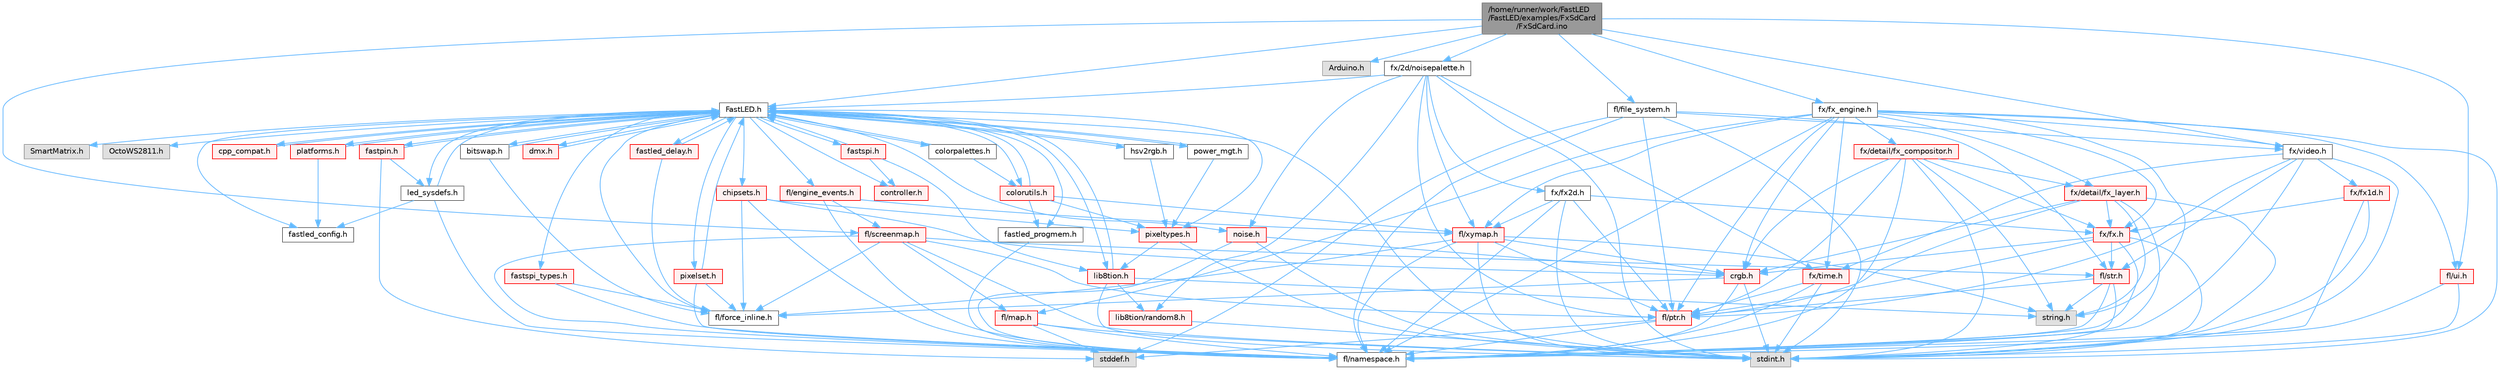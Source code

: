 digraph "/home/runner/work/FastLED/FastLED/examples/FxSdCard/FxSdCard.ino"
{
 // LATEX_PDF_SIZE
  bgcolor="transparent";
  edge [fontname=Helvetica,fontsize=10,labelfontname=Helvetica,labelfontsize=10];
  node [fontname=Helvetica,fontsize=10,shape=box,height=0.2,width=0.4];
  Node1 [id="Node000001",label="/home/runner/work/FastLED\l/FastLED/examples/FxSdCard\l/FxSdCard.ino",height=0.2,width=0.4,color="gray40", fillcolor="grey60", style="filled", fontcolor="black",tooltip=" "];
  Node1 -> Node2 [id="edge1_Node000001_Node000002",color="steelblue1",style="solid",tooltip=" "];
  Node2 [id="Node000002",label="FastLED.h",height=0.2,width=0.4,color="grey40", fillcolor="white", style="filled",URL="$db/d97/_fast_l_e_d_8h.html",tooltip="central include file for FastLED, defines the CFastLED class/object"];
  Node2 -> Node3 [id="edge2_Node000002_Node000003",color="steelblue1",style="solid",tooltip=" "];
  Node3 [id="Node000003",label="stdint.h",height=0.2,width=0.4,color="grey60", fillcolor="#E0E0E0", style="filled",tooltip=" "];
  Node2 -> Node4 [id="edge3_Node000002_Node000004",color="steelblue1",style="solid",tooltip=" "];
  Node4 [id="Node000004",label="SmartMatrix.h",height=0.2,width=0.4,color="grey60", fillcolor="#E0E0E0", style="filled",tooltip=" "];
  Node2 -> Node5 [id="edge4_Node000002_Node000005",color="steelblue1",style="solid",tooltip=" "];
  Node5 [id="Node000005",label="OctoWS2811.h",height=0.2,width=0.4,color="grey60", fillcolor="#E0E0E0", style="filled",tooltip=" "];
  Node2 -> Node6 [id="edge5_Node000002_Node000006",color="steelblue1",style="solid",tooltip=" "];
  Node6 [id="Node000006",label="fl/force_inline.h",height=0.2,width=0.4,color="grey40", fillcolor="white", style="filled",URL="$d8/d2d/fl_2force__inline_8h.html",tooltip=" "];
  Node2 -> Node7 [id="edge6_Node000002_Node000007",color="steelblue1",style="solid",tooltip=" "];
  Node7 [id="Node000007",label="cpp_compat.h",height=0.2,width=0.4,color="red", fillcolor="#FFF0F0", style="filled",URL="$d9/d13/cpp__compat_8h.html",tooltip="Compatibility functions based on C++ version."];
  Node7 -> Node2 [id="edge7_Node000007_Node000002",color="steelblue1",style="solid",tooltip=" "];
  Node2 -> Node9 [id="edge8_Node000002_Node000009",color="steelblue1",style="solid",tooltip=" "];
  Node9 [id="Node000009",label="fastled_config.h",height=0.2,width=0.4,color="grey40", fillcolor="white", style="filled",URL="$d5/d11/fastled__config_8h.html",tooltip="Contains definitions that can be used to configure FastLED at compile time."];
  Node2 -> Node10 [id="edge9_Node000002_Node000010",color="steelblue1",style="solid",tooltip=" "];
  Node10 [id="Node000010",label="led_sysdefs.h",height=0.2,width=0.4,color="grey40", fillcolor="white", style="filled",URL="$d9/d3e/led__sysdefs_8h.html",tooltip="Determines which platform system definitions to include."];
  Node10 -> Node2 [id="edge10_Node000010_Node000002",color="steelblue1",style="solid",tooltip=" "];
  Node10 -> Node9 [id="edge11_Node000010_Node000009",color="steelblue1",style="solid",tooltip=" "];
  Node10 -> Node11 [id="edge12_Node000010_Node000011",color="steelblue1",style="solid",tooltip=" "];
  Node11 [id="Node000011",label="fl/namespace.h",height=0.2,width=0.4,color="grey40", fillcolor="white", style="filled",URL="$df/d2a/namespace_8h.html",tooltip="Implements the FastLED namespace macros."];
  Node2 -> Node12 [id="edge13_Node000002_Node000012",color="steelblue1",style="solid",tooltip=" "];
  Node12 [id="Node000012",label="fastled_delay.h",height=0.2,width=0.4,color="red", fillcolor="#FFF0F0", style="filled",URL="$d0/da8/fastled__delay_8h.html",tooltip="Utility functions and classes for managing delay cycles."];
  Node12 -> Node2 [id="edge14_Node000012_Node000002",color="steelblue1",style="solid",tooltip=" "];
  Node12 -> Node6 [id="edge15_Node000012_Node000006",color="steelblue1",style="solid",tooltip=" "];
  Node2 -> Node14 [id="edge16_Node000002_Node000014",color="steelblue1",style="solid",tooltip=" "];
  Node14 [id="Node000014",label="bitswap.h",height=0.2,width=0.4,color="grey40", fillcolor="white", style="filled",URL="$de/ded/bitswap_8h.html",tooltip="Functions for doing a rotation of bits/bytes used by parallel output."];
  Node14 -> Node2 [id="edge17_Node000014_Node000002",color="steelblue1",style="solid",tooltip=" "];
  Node14 -> Node6 [id="edge18_Node000014_Node000006",color="steelblue1",style="solid",tooltip=" "];
  Node2 -> Node15 [id="edge19_Node000002_Node000015",color="steelblue1",style="solid",tooltip=" "];
  Node15 [id="Node000015",label="controller.h",height=0.2,width=0.4,color="red", fillcolor="#FFF0F0", style="filled",URL="$d2/dd9/controller_8h.html",tooltip="deprecated: base definitions used by led controllers for writing out led data"];
  Node2 -> Node63 [id="edge20_Node000002_Node000063",color="steelblue1",style="solid",tooltip=" "];
  Node63 [id="Node000063",label="fastpin.h",height=0.2,width=0.4,color="red", fillcolor="#FFF0F0", style="filled",URL="$db/d65/fastpin_8h.html",tooltip="Class base definitions for defining fast pin access."];
  Node63 -> Node2 [id="edge21_Node000063_Node000002",color="steelblue1",style="solid",tooltip=" "];
  Node63 -> Node10 [id="edge22_Node000063_Node000010",color="steelblue1",style="solid",tooltip=" "];
  Node63 -> Node17 [id="edge23_Node000063_Node000017",color="steelblue1",style="solid",tooltip=" "];
  Node17 [id="Node000017",label="stddef.h",height=0.2,width=0.4,color="grey60", fillcolor="#E0E0E0", style="filled",tooltip=" "];
  Node2 -> Node64 [id="edge24_Node000002_Node000064",color="steelblue1",style="solid",tooltip=" "];
  Node64 [id="Node000064",label="fastspi_types.h",height=0.2,width=0.4,color="red", fillcolor="#FFF0F0", style="filled",URL="$d2/ddb/fastspi__types_8h.html",tooltip="Data types and constants used by SPI interfaces."];
  Node64 -> Node6 [id="edge25_Node000064_Node000006",color="steelblue1",style="solid",tooltip=" "];
  Node64 -> Node11 [id="edge26_Node000064_Node000011",color="steelblue1",style="solid",tooltip=" "];
  Node2 -> Node65 [id="edge27_Node000002_Node000065",color="steelblue1",style="solid",tooltip=" "];
  Node65 [id="Node000065",label="dmx.h",height=0.2,width=0.4,color="red", fillcolor="#FFF0F0", style="filled",URL="$d3/de1/dmx_8h.html",tooltip="Defines the DMX512-based LED controllers."];
  Node65 -> Node2 [id="edge28_Node000065_Node000002",color="steelblue1",style="solid",tooltip=" "];
  Node2 -> Node68 [id="edge29_Node000002_Node000068",color="steelblue1",style="solid",tooltip=" "];
  Node68 [id="Node000068",label="platforms.h",height=0.2,width=0.4,color="red", fillcolor="#FFF0F0", style="filled",URL="$da/dc9/platforms_8h.html",tooltip="Determines which platforms headers to include."];
  Node68 -> Node2 [id="edge30_Node000068_Node000002",color="steelblue1",style="solid",tooltip=" "];
  Node68 -> Node9 [id="edge31_Node000068_Node000009",color="steelblue1",style="solid",tooltip=" "];
  Node2 -> Node70 [id="edge32_Node000002_Node000070",color="steelblue1",style="solid",tooltip=" "];
  Node70 [id="Node000070",label="fastled_progmem.h",height=0.2,width=0.4,color="grey40", fillcolor="white", style="filled",URL="$df/dab/fastled__progmem_8h.html",tooltip="Wrapper definitions to allow seamless use of PROGMEM in environments that have it."];
  Node70 -> Node11 [id="edge33_Node000070_Node000011",color="steelblue1",style="solid",tooltip=" "];
  Node2 -> Node19 [id="edge34_Node000002_Node000019",color="steelblue1",style="solid",tooltip=" "];
  Node19 [id="Node000019",label="lib8tion.h",height=0.2,width=0.4,color="red", fillcolor="#FFF0F0", style="filled",URL="$df/da5/lib8tion_8h.html",tooltip="Fast, efficient 8-bit math functions specifically designed for high-performance LED programming."];
  Node19 -> Node2 [id="edge35_Node000019_Node000002",color="steelblue1",style="solid",tooltip=" "];
  Node19 -> Node3 [id="edge36_Node000019_Node000003",color="steelblue1",style="solid",tooltip=" "];
  Node19 -> Node23 [id="edge37_Node000019_Node000023",color="steelblue1",style="solid",tooltip=" "];
  Node23 [id="Node000023",label="string.h",height=0.2,width=0.4,color="grey60", fillcolor="#E0E0E0", style="filled",tooltip=" "];
  Node19 -> Node31 [id="edge38_Node000019_Node000031",color="steelblue1",style="solid",tooltip=" "];
  Node31 [id="Node000031",label="lib8tion/random8.h",height=0.2,width=0.4,color="red", fillcolor="#FFF0F0", style="filled",URL="$d9/dfa/random8_8h.html",tooltip="Fast, efficient random number generators specifically designed for high-performance LED programming."];
  Node31 -> Node3 [id="edge39_Node000031_Node000003",color="steelblue1",style="solid",tooltip=" "];
  Node2 -> Node18 [id="edge40_Node000002_Node000018",color="steelblue1",style="solid",tooltip=" "];
  Node18 [id="Node000018",label="pixeltypes.h",height=0.2,width=0.4,color="red", fillcolor="#FFF0F0", style="filled",URL="$d2/dba/pixeltypes_8h.html",tooltip="Includes defintions for RGB and HSV pixels."];
  Node18 -> Node3 [id="edge41_Node000018_Node000003",color="steelblue1",style="solid",tooltip=" "];
  Node18 -> Node19 [id="edge42_Node000018_Node000019",color="steelblue1",style="solid",tooltip=" "];
  Node2 -> Node71 [id="edge43_Node000002_Node000071",color="steelblue1",style="solid",tooltip=" "];
  Node71 [id="Node000071",label="hsv2rgb.h",height=0.2,width=0.4,color="grey40", fillcolor="white", style="filled",URL="$de/d9a/hsv2rgb_8h.html",tooltip="Functions to convert from the HSV colorspace to the RGB colorspace."];
  Node71 -> Node2 [id="edge44_Node000071_Node000002",color="steelblue1",style="solid",tooltip=" "];
  Node71 -> Node18 [id="edge45_Node000071_Node000018",color="steelblue1",style="solid",tooltip=" "];
  Node2 -> Node72 [id="edge46_Node000002_Node000072",color="steelblue1",style="solid",tooltip=" "];
  Node72 [id="Node000072",label="colorutils.h",height=0.2,width=0.4,color="red", fillcolor="#FFF0F0", style="filled",URL="$d1/dfb/colorutils_8h.html",tooltip="Utility functions for color fill, palettes, blending, and more."];
  Node72 -> Node2 [id="edge47_Node000072_Node000002",color="steelblue1",style="solid",tooltip=" "];
  Node72 -> Node18 [id="edge48_Node000072_Node000018",color="steelblue1",style="solid",tooltip=" "];
  Node72 -> Node70 [id="edge49_Node000072_Node000070",color="steelblue1",style="solid",tooltip=" "];
  Node72 -> Node51 [id="edge50_Node000072_Node000051",color="steelblue1",style="solid",tooltip=" "];
  Node51 [id="Node000051",label="fl/xymap.h",height=0.2,width=0.4,color="red", fillcolor="#FFF0F0", style="filled",URL="$d6/dc9/fl_2xymap_8h.html",tooltip=" "];
  Node51 -> Node3 [id="edge51_Node000051_Node000003",color="steelblue1",style="solid",tooltip=" "];
  Node51 -> Node23 [id="edge52_Node000051_Node000023",color="steelblue1",style="solid",tooltip=" "];
  Node51 -> Node26 [id="edge53_Node000051_Node000026",color="steelblue1",style="solid",tooltip=" "];
  Node26 [id="Node000026",label="crgb.h",height=0.2,width=0.4,color="red", fillcolor="#FFF0F0", style="filled",URL="$db/dd1/crgb_8h.html",tooltip="Defines the red, green, and blue (RGB) pixel struct."];
  Node26 -> Node3 [id="edge54_Node000026_Node000003",color="steelblue1",style="solid",tooltip=" "];
  Node26 -> Node11 [id="edge55_Node000026_Node000011",color="steelblue1",style="solid",tooltip=" "];
  Node26 -> Node6 [id="edge56_Node000026_Node000006",color="steelblue1",style="solid",tooltip=" "];
  Node51 -> Node6 [id="edge57_Node000051_Node000006",color="steelblue1",style="solid",tooltip=" "];
  Node51 -> Node36 [id="edge58_Node000051_Node000036",color="steelblue1",style="solid",tooltip=" "];
  Node36 [id="Node000036",label="fl/ptr.h",height=0.2,width=0.4,color="red", fillcolor="#FFF0F0", style="filled",URL="$d7/df1/fl_2ptr_8h.html",tooltip=" "];
  Node36 -> Node17 [id="edge59_Node000036_Node000017",color="steelblue1",style="solid",tooltip=" "];
  Node36 -> Node11 [id="edge60_Node000036_Node000011",color="steelblue1",style="solid",tooltip=" "];
  Node51 -> Node11 [id="edge61_Node000051_Node000011",color="steelblue1",style="solid",tooltip=" "];
  Node2 -> Node74 [id="edge62_Node000002_Node000074",color="steelblue1",style="solid",tooltip=" "];
  Node74 [id="Node000074",label="pixelset.h",height=0.2,width=0.4,color="red", fillcolor="#FFF0F0", style="filled",URL="$d4/d46/pixelset_8h.html",tooltip="Declares classes for managing logical groups of LEDs."];
  Node74 -> Node2 [id="edge63_Node000074_Node000002",color="steelblue1",style="solid",tooltip=" "];
  Node74 -> Node6 [id="edge64_Node000074_Node000006",color="steelblue1",style="solid",tooltip=" "];
  Node74 -> Node11 [id="edge65_Node000074_Node000011",color="steelblue1",style="solid",tooltip=" "];
  Node2 -> Node76 [id="edge66_Node000002_Node000076",color="steelblue1",style="solid",tooltip=" "];
  Node76 [id="Node000076",label="colorpalettes.h",height=0.2,width=0.4,color="grey40", fillcolor="white", style="filled",URL="$dc/dcc/colorpalettes_8h.html",tooltip="Declarations for the predefined color palettes supplied by FastLED."];
  Node76 -> Node2 [id="edge67_Node000076_Node000002",color="steelblue1",style="solid",tooltip=" "];
  Node76 -> Node72 [id="edge68_Node000076_Node000072",color="steelblue1",style="solid",tooltip=" "];
  Node2 -> Node77 [id="edge69_Node000002_Node000077",color="steelblue1",style="solid",tooltip=" "];
  Node77 [id="Node000077",label="noise.h",height=0.2,width=0.4,color="red", fillcolor="#FFF0F0", style="filled",URL="$d1/d31/noise_8h.html",tooltip="Functions to generate and fill arrays with noise."];
  Node77 -> Node3 [id="edge70_Node000077_Node000003",color="steelblue1",style="solid",tooltip=" "];
  Node77 -> Node26 [id="edge71_Node000077_Node000026",color="steelblue1",style="solid",tooltip=" "];
  Node77 -> Node11 [id="edge72_Node000077_Node000011",color="steelblue1",style="solid",tooltip=" "];
  Node2 -> Node78 [id="edge73_Node000002_Node000078",color="steelblue1",style="solid",tooltip=" "];
  Node78 [id="Node000078",label="power_mgt.h",height=0.2,width=0.4,color="grey40", fillcolor="white", style="filled",URL="$dc/d5b/power__mgt_8h.html",tooltip="Functions to limit the power used by FastLED."];
  Node78 -> Node2 [id="edge74_Node000078_Node000002",color="steelblue1",style="solid",tooltip=" "];
  Node78 -> Node18 [id="edge75_Node000078_Node000018",color="steelblue1",style="solid",tooltip=" "];
  Node2 -> Node79 [id="edge76_Node000002_Node000079",color="steelblue1",style="solid",tooltip=" "];
  Node79 [id="Node000079",label="fastspi.h",height=0.2,width=0.4,color="red", fillcolor="#FFF0F0", style="filled",URL="$d6/ddc/fastspi_8h.html",tooltip="Serial peripheral interface (SPI) definitions per platform."];
  Node79 -> Node2 [id="edge77_Node000079_Node000002",color="steelblue1",style="solid",tooltip=" "];
  Node79 -> Node15 [id="edge78_Node000079_Node000015",color="steelblue1",style="solid",tooltip=" "];
  Node79 -> Node19 [id="edge79_Node000079_Node000019",color="steelblue1",style="solid",tooltip=" "];
  Node2 -> Node81 [id="edge80_Node000002_Node000081",color="steelblue1",style="solid",tooltip=" "];
  Node81 [id="Node000081",label="chipsets.h",height=0.2,width=0.4,color="red", fillcolor="#FFF0F0", style="filled",URL="$db/d66/chipsets_8h.html",tooltip="Contains the bulk of the definitions for the various LED chipsets supported."];
  Node81 -> Node18 [id="edge81_Node000081_Node000018",color="steelblue1",style="solid",tooltip=" "];
  Node81 -> Node6 [id="edge82_Node000081_Node000006",color="steelblue1",style="solid",tooltip=" "];
  Node81 -> Node26 [id="edge83_Node000081_Node000026",color="steelblue1",style="solid",tooltip=" "];
  Node81 -> Node11 [id="edge84_Node000081_Node000011",color="steelblue1",style="solid",tooltip=" "];
  Node2 -> Node49 [id="edge85_Node000002_Node000049",color="steelblue1",style="solid",tooltip=" "];
  Node49 [id="Node000049",label="fl/engine_events.h",height=0.2,width=0.4,color="red", fillcolor="#FFF0F0", style="filled",URL="$dc/dd9/fl_2engine__events_8h.html",tooltip=" "];
  Node49 -> Node51 [id="edge86_Node000049_Node000051",color="steelblue1",style="solid",tooltip=" "];
  Node49 -> Node55 [id="edge87_Node000049_Node000055",color="steelblue1",style="solid",tooltip=" "];
  Node55 [id="Node000055",label="fl/screenmap.h",height=0.2,width=0.4,color="red", fillcolor="#FFF0F0", style="filled",URL="$d7/d0d/fl_2screenmap_8h.html",tooltip=" "];
  Node55 -> Node3 [id="edge88_Node000055_Node000003",color="steelblue1",style="solid",tooltip=" "];
  Node55 -> Node6 [id="edge89_Node000055_Node000006",color="steelblue1",style="solid",tooltip=" "];
  Node55 -> Node36 [id="edge90_Node000055_Node000036",color="steelblue1",style="solid",tooltip=" "];
  Node55 -> Node56 [id="edge91_Node000055_Node000056",color="steelblue1",style="solid",tooltip=" "];
  Node56 [id="Node000056",label="fl/map.h",height=0.2,width=0.4,color="red", fillcolor="#FFF0F0", style="filled",URL="$dc/db7/map_8h.html",tooltip=" "];
  Node56 -> Node3 [id="edge92_Node000056_Node000003",color="steelblue1",style="solid",tooltip=" "];
  Node56 -> Node17 [id="edge93_Node000056_Node000017",color="steelblue1",style="solid",tooltip=" "];
  Node56 -> Node11 [id="edge94_Node000056_Node000011",color="steelblue1",style="solid",tooltip=" "];
  Node55 -> Node35 [id="edge95_Node000055_Node000035",color="steelblue1",style="solid",tooltip=" "];
  Node35 [id="Node000035",label="fl/str.h",height=0.2,width=0.4,color="red", fillcolor="#FFF0F0", style="filled",URL="$dc/d0e/fl_2str_8h.html",tooltip=" "];
  Node35 -> Node23 [id="edge96_Node000035_Node000023",color="steelblue1",style="solid",tooltip=" "];
  Node35 -> Node3 [id="edge97_Node000035_Node000003",color="steelblue1",style="solid",tooltip=" "];
  Node35 -> Node36 [id="edge98_Node000035_Node000036",color="steelblue1",style="solid",tooltip=" "];
  Node35 -> Node11 [id="edge99_Node000035_Node000011",color="steelblue1",style="solid",tooltip=" "];
  Node55 -> Node11 [id="edge100_Node000055_Node000011",color="steelblue1",style="solid",tooltip=" "];
  Node49 -> Node11 [id="edge101_Node000049_Node000011",color="steelblue1",style="solid",tooltip=" "];
  Node1 -> Node82 [id="edge102_Node000001_Node000082",color="steelblue1",style="solid",tooltip=" "];
  Node82 [id="Node000082",label="Arduino.h",height=0.2,width=0.4,color="grey60", fillcolor="#E0E0E0", style="filled",tooltip=" "];
  Node1 -> Node83 [id="edge103_Node000001_Node000083",color="steelblue1",style="solid",tooltip=" "];
  Node83 [id="Node000083",label="fx/2d/noisepalette.h",height=0.2,width=0.4,color="grey40", fillcolor="white", style="filled",URL="$d6/dc7/noisepalette_8h.html",tooltip="Demonstrates how to mix noise generation with color palettes on a 2D LED matrix."];
  Node83 -> Node3 [id="edge104_Node000083_Node000003",color="steelblue1",style="solid",tooltip=" "];
  Node83 -> Node2 [id="edge105_Node000083_Node000002",color="steelblue1",style="solid",tooltip=" "];
  Node83 -> Node84 [id="edge106_Node000083_Node000084",color="steelblue1",style="solid",tooltip=" "];
  Node84 [id="Node000084",label="fx/fx2d.h",height=0.2,width=0.4,color="grey40", fillcolor="white", style="filled",URL="$d9/d43/fx2d_8h.html",tooltip=" "];
  Node84 -> Node3 [id="edge107_Node000084_Node000003",color="steelblue1",style="solid",tooltip=" "];
  Node84 -> Node51 [id="edge108_Node000084_Node000051",color="steelblue1",style="solid",tooltip=" "];
  Node84 -> Node11 [id="edge109_Node000084_Node000011",color="steelblue1",style="solid",tooltip=" "];
  Node84 -> Node85 [id="edge110_Node000084_Node000085",color="steelblue1",style="solid",tooltip=" "];
  Node85 [id="Node000085",label="fx/fx.h",height=0.2,width=0.4,color="red", fillcolor="#FFF0F0", style="filled",URL="$d2/d0c/fx_8h.html",tooltip=" "];
  Node85 -> Node3 [id="edge111_Node000085_Node000003",color="steelblue1",style="solid",tooltip=" "];
  Node85 -> Node26 [id="edge112_Node000085_Node000026",color="steelblue1",style="solid",tooltip=" "];
  Node85 -> Node11 [id="edge113_Node000085_Node000011",color="steelblue1",style="solid",tooltip=" "];
  Node85 -> Node36 [id="edge114_Node000085_Node000036",color="steelblue1",style="solid",tooltip=" "];
  Node85 -> Node35 [id="edge115_Node000085_Node000035",color="steelblue1",style="solid",tooltip=" "];
  Node84 -> Node36 [id="edge116_Node000084_Node000036",color="steelblue1",style="solid",tooltip=" "];
  Node83 -> Node31 [id="edge117_Node000083_Node000031",color="steelblue1",style="solid",tooltip=" "];
  Node83 -> Node77 [id="edge118_Node000083_Node000077",color="steelblue1",style="solid",tooltip=" "];
  Node83 -> Node36 [id="edge119_Node000083_Node000036",color="steelblue1",style="solid",tooltip=" "];
  Node83 -> Node51 [id="edge120_Node000083_Node000051",color="steelblue1",style="solid",tooltip=" "];
  Node83 -> Node88 [id="edge121_Node000083_Node000088",color="steelblue1",style="solid",tooltip=" "];
  Node88 [id="Node000088",label="fx/time.h",height=0.2,width=0.4,color="red", fillcolor="#FFF0F0", style="filled",URL="$de/df7/time_8h.html",tooltip=" "];
  Node88 -> Node3 [id="edge122_Node000088_Node000003",color="steelblue1",style="solid",tooltip=" "];
  Node88 -> Node36 [id="edge123_Node000088_Node000036",color="steelblue1",style="solid",tooltip=" "];
  Node88 -> Node11 [id="edge124_Node000088_Node000011",color="steelblue1",style="solid",tooltip=" "];
  Node1 -> Node90 [id="edge125_Node000001_Node000090",color="steelblue1",style="solid",tooltip=" "];
  Node90 [id="Node000090",label="fx/fx_engine.h",height=0.2,width=0.4,color="grey40", fillcolor="white", style="filled",URL="$d9/d3c/fx__engine_8h.html",tooltip=" "];
  Node90 -> Node3 [id="edge126_Node000090_Node000003",color="steelblue1",style="solid",tooltip=" "];
  Node90 -> Node23 [id="edge127_Node000090_Node000023",color="steelblue1",style="solid",tooltip=" "];
  Node90 -> Node26 [id="edge128_Node000090_Node000026",color="steelblue1",style="solid",tooltip=" "];
  Node90 -> Node56 [id="edge129_Node000090_Node000056",color="steelblue1",style="solid",tooltip=" "];
  Node90 -> Node85 [id="edge130_Node000090_Node000085",color="steelblue1",style="solid",tooltip=" "];
  Node90 -> Node91 [id="edge131_Node000090_Node000091",color="steelblue1",style="solid",tooltip=" "];
  Node91 [id="Node000091",label="fx/detail/fx_compositor.h",height=0.2,width=0.4,color="red", fillcolor="#FFF0F0", style="filled",URL="$d5/d6b/fx__compositor_8h.html",tooltip=" "];
  Node91 -> Node3 [id="edge132_Node000091_Node000003",color="steelblue1",style="solid",tooltip=" "];
  Node91 -> Node23 [id="edge133_Node000091_Node000023",color="steelblue1",style="solid",tooltip=" "];
  Node91 -> Node26 [id="edge134_Node000091_Node000026",color="steelblue1",style="solid",tooltip=" "];
  Node91 -> Node85 [id="edge135_Node000091_Node000085",color="steelblue1",style="solid",tooltip=" "];
  Node91 -> Node92 [id="edge136_Node000091_Node000092",color="steelblue1",style="solid",tooltip=" "];
  Node92 [id="Node000092",label="fx/detail/fx_layer.h",height=0.2,width=0.4,color="red", fillcolor="#FFF0F0", style="filled",URL="$d7/d2f/fx__layer_8h.html",tooltip=" "];
  Node92 -> Node3 [id="edge137_Node000092_Node000003",color="steelblue1",style="solid",tooltip=" "];
  Node92 -> Node23 [id="edge138_Node000092_Node000023",color="steelblue1",style="solid",tooltip=" "];
  Node92 -> Node26 [id="edge139_Node000092_Node000026",color="steelblue1",style="solid",tooltip=" "];
  Node92 -> Node85 [id="edge140_Node000092_Node000085",color="steelblue1",style="solid",tooltip=" "];
  Node92 -> Node11 [id="edge141_Node000092_Node000011",color="steelblue1",style="solid",tooltip=" "];
  Node92 -> Node36 [id="edge142_Node000092_Node000036",color="steelblue1",style="solid",tooltip=" "];
  Node91 -> Node11 [id="edge143_Node000091_Node000011",color="steelblue1",style="solid",tooltip=" "];
  Node91 -> Node36 [id="edge144_Node000091_Node000036",color="steelblue1",style="solid",tooltip=" "];
  Node90 -> Node92 [id="edge145_Node000090_Node000092",color="steelblue1",style="solid",tooltip=" "];
  Node90 -> Node11 [id="edge146_Node000090_Node000011",color="steelblue1",style="solid",tooltip=" "];
  Node90 -> Node36 [id="edge147_Node000090_Node000036",color="steelblue1",style="solid",tooltip=" "];
  Node90 -> Node94 [id="edge148_Node000090_Node000094",color="steelblue1",style="solid",tooltip=" "];
  Node94 [id="Node000094",label="fl/ui.h",height=0.2,width=0.4,color="red", fillcolor="#FFF0F0", style="filled",URL="$d9/d3b/ui_8h.html",tooltip=" "];
  Node94 -> Node3 [id="edge149_Node000094_Node000003",color="steelblue1",style="solid",tooltip=" "];
  Node94 -> Node11 [id="edge150_Node000094_Node000011",color="steelblue1",style="solid",tooltip=" "];
  Node90 -> Node88 [id="edge151_Node000090_Node000088",color="steelblue1",style="solid",tooltip=" "];
  Node90 -> Node96 [id="edge152_Node000090_Node000096",color="steelblue1",style="solid",tooltip=" "];
  Node96 [id="Node000096",label="fx/video.h",height=0.2,width=0.4,color="grey40", fillcolor="white", style="filled",URL="$dd/d78/video_8h.html",tooltip=" "];
  Node96 -> Node3 [id="edge153_Node000096_Node000003",color="steelblue1",style="solid",tooltip=" "];
  Node96 -> Node11 [id="edge154_Node000096_Node000011",color="steelblue1",style="solid",tooltip=" "];
  Node96 -> Node36 [id="edge155_Node000096_Node000036",color="steelblue1",style="solid",tooltip=" "];
  Node96 -> Node97 [id="edge156_Node000096_Node000097",color="steelblue1",style="solid",tooltip=" "];
  Node97 [id="Node000097",label="fx/fx1d.h",height=0.2,width=0.4,color="red", fillcolor="#FFF0F0", style="filled",URL="$da/d81/fx1d_8h.html",tooltip=" "];
  Node97 -> Node3 [id="edge157_Node000097_Node000003",color="steelblue1",style="solid",tooltip=" "];
  Node97 -> Node11 [id="edge158_Node000097_Node000011",color="steelblue1",style="solid",tooltip=" "];
  Node97 -> Node85 [id="edge159_Node000097_Node000085",color="steelblue1",style="solid",tooltip=" "];
  Node96 -> Node88 [id="edge160_Node000096_Node000088",color="steelblue1",style="solid",tooltip=" "];
  Node96 -> Node35 [id="edge161_Node000096_Node000035",color="steelblue1",style="solid",tooltip=" "];
  Node90 -> Node51 [id="edge162_Node000090_Node000051",color="steelblue1",style="solid",tooltip=" "];
  Node1 -> Node96 [id="edge163_Node000001_Node000096",color="steelblue1",style="solid",tooltip=" "];
  Node1 -> Node98 [id="edge164_Node000001_Node000098",color="steelblue1",style="solid",tooltip=" "];
  Node98 [id="Node000098",label="fl/file_system.h",height=0.2,width=0.4,color="grey40", fillcolor="white", style="filled",URL="$d9/d28/fl_2file__system_8h.html",tooltip=" "];
  Node98 -> Node3 [id="edge165_Node000098_Node000003",color="steelblue1",style="solid",tooltip=" "];
  Node98 -> Node17 [id="edge166_Node000098_Node000017",color="steelblue1",style="solid",tooltip=" "];
  Node98 -> Node11 [id="edge167_Node000098_Node000011",color="steelblue1",style="solid",tooltip=" "];
  Node98 -> Node36 [id="edge168_Node000098_Node000036",color="steelblue1",style="solid",tooltip=" "];
  Node98 -> Node96 [id="edge169_Node000098_Node000096",color="steelblue1",style="solid",tooltip=" "];
  Node98 -> Node35 [id="edge170_Node000098_Node000035",color="steelblue1",style="solid",tooltip=" "];
  Node1 -> Node94 [id="edge171_Node000001_Node000094",color="steelblue1",style="solid",tooltip=" "];
  Node1 -> Node55 [id="edge172_Node000001_Node000055",color="steelblue1",style="solid",tooltip=" "];
}

